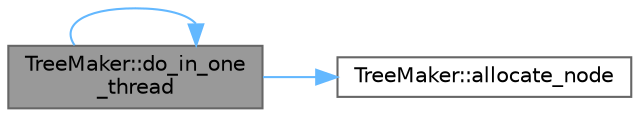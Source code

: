 digraph "TreeMaker::do_in_one_thread"
{
 // LATEX_PDF_SIZE
  bgcolor="transparent";
  edge [fontname=Helvetica,fontsize=10,labelfontname=Helvetica,labelfontsize=10];
  node [fontname=Helvetica,fontsize=10,shape=box,height=0.2,width=0.4];
  rankdir="LR";
  Node1 [id="Node000001",label="TreeMaker::do_in_one\l_thread",height=0.2,width=0.4,color="gray40", fillcolor="grey60", style="filled", fontcolor="black",tooltip=" "];
  Node1 -> Node2 [id="edge1_Node000001_Node000002",color="steelblue1",style="solid",tooltip=" "];
  Node2 [id="Node000002",label="TreeMaker::allocate_node",height=0.2,width=0.4,color="grey40", fillcolor="white", style="filled",URL="$class_tree_maker.html#aa63e4faee75e10a10c1579f2c98f8ccf",tooltip=" "];
  Node1 -> Node1 [id="edge2_Node000001_Node000001",color="steelblue1",style="solid",tooltip=" "];
}
